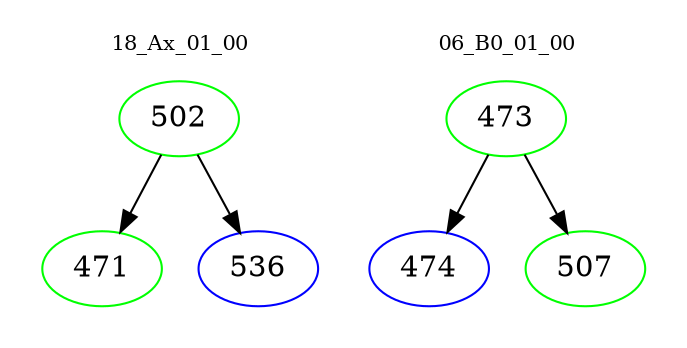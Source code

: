 digraph{
subgraph cluster_0 {
color = white
label = "18_Ax_01_00";
fontsize=10;
T0_502 [label="502", color="green"]
T0_502 -> T0_471 [color="black"]
T0_471 [label="471", color="green"]
T0_502 -> T0_536 [color="black"]
T0_536 [label="536", color="blue"]
}
subgraph cluster_1 {
color = white
label = "06_B0_01_00";
fontsize=10;
T1_473 [label="473", color="green"]
T1_473 -> T1_474 [color="black"]
T1_474 [label="474", color="blue"]
T1_473 -> T1_507 [color="black"]
T1_507 [label="507", color="green"]
}
}
